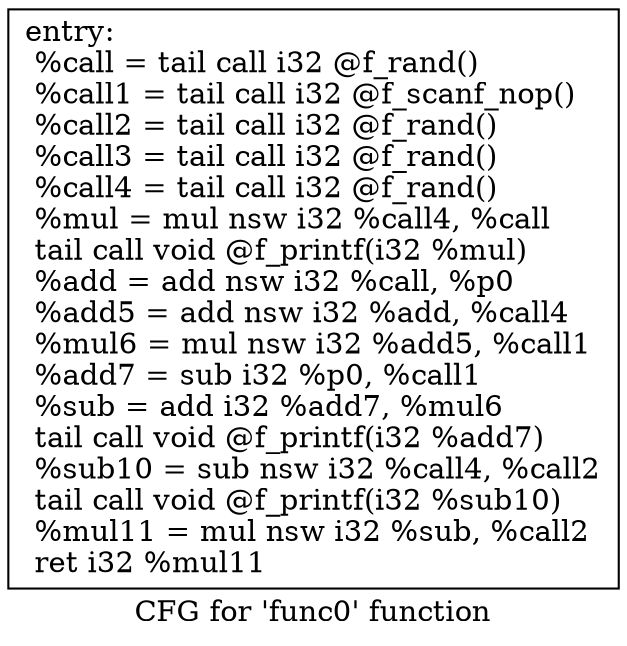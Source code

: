 digraph "CFG for 'func0' function" {
	label="CFG for 'func0' function";

	Node0x55bae4114e90 [shape=record,label="{entry:\l  %call = tail call i32 @f_rand()\l  %call1 = tail call i32 @f_scanf_nop()\l  %call2 = tail call i32 @f_rand()\l  %call3 = tail call i32 @f_rand()\l  %call4 = tail call i32 @f_rand()\l  %mul = mul nsw i32 %call4, %call\l  tail call void @f_printf(i32 %mul)\l  %add = add nsw i32 %call, %p0\l  %add5 = add nsw i32 %add, %call4\l  %mul6 = mul nsw i32 %add5, %call1\l  %add7 = sub i32 %p0, %call1\l  %sub = add i32 %add7, %mul6\l  tail call void @f_printf(i32 %add7)\l  %sub10 = sub nsw i32 %call4, %call2\l  tail call void @f_printf(i32 %sub10)\l  %mul11 = mul nsw i32 %sub, %call2\l  ret i32 %mul11\l}"];
}
